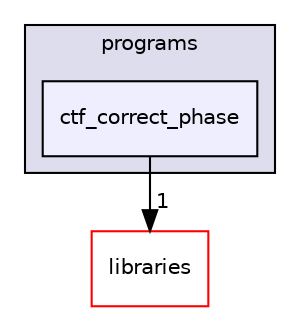 digraph "xmipp/applications/programs/ctf_correct_phase" {
  compound=true
  node [ fontsize="10", fontname="Helvetica"];
  edge [ labelfontsize="10", labelfontname="Helvetica"];
  subgraph clusterdir_592b16dc4070b933e5655da2b0d20bbb {
    graph [ bgcolor="#ddddee", pencolor="black", label="programs" fontname="Helvetica", fontsize="10", URL="dir_592b16dc4070b933e5655da2b0d20bbb.html"]
  dir_09a1cffea3090f8b213c3f335573d305 [shape=box, label="ctf_correct_phase", style="filled", fillcolor="#eeeeff", pencolor="black", URL="dir_09a1cffea3090f8b213c3f335573d305.html"];
  }
  dir_29dba3f3840f20df3b04d1972e99046b [shape=box label="libraries" fillcolor="white" style="filled" color="red" URL="dir_29dba3f3840f20df3b04d1972e99046b.html"];
  dir_09a1cffea3090f8b213c3f335573d305->dir_29dba3f3840f20df3b04d1972e99046b [headlabel="1", labeldistance=1.5 headhref="dir_000049_000084.html"];
}
